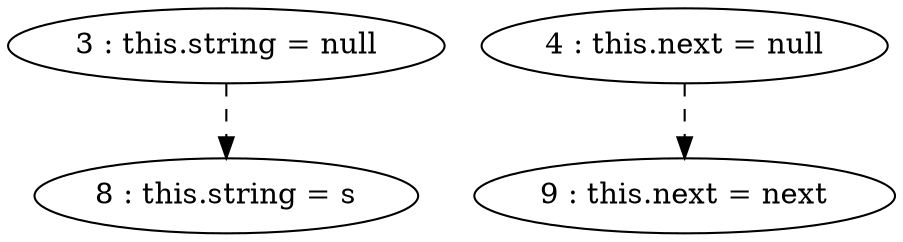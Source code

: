 digraph G {
"3 : this.string = null"
"3 : this.string = null" -> "8 : this.string = s" [style=dashed]
"4 : this.next = null"
"4 : this.next = null" -> "9 : this.next = next" [style=dashed]
"8 : this.string = s"
"9 : this.next = next"
}